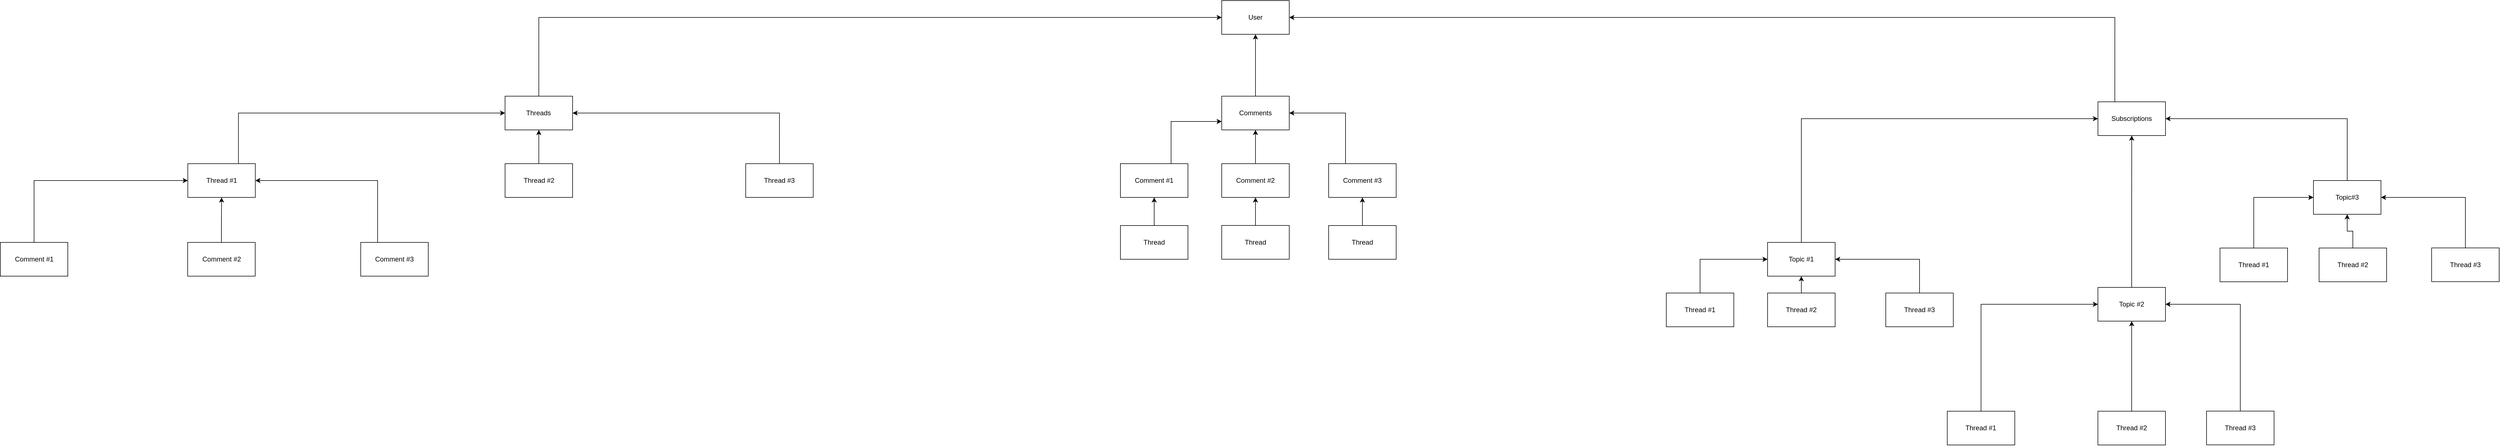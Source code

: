 <mxfile version="10.7.7" type="github"><diagram id="CmIw9wCUm-iwvjsszLo_" name="Page-1"><mxGraphModel dx="3630" dy="1713" grid="1" gridSize="10" guides="1" tooltips="1" connect="1" arrows="1" fold="1" page="1" pageScale="1" pageWidth="850" pageHeight="1100" math="0" shadow="0"><root><mxCell id="0"/><mxCell id="1" parent="0"/><mxCell id="sLZJoQx7Fa9t3pe6ELCv-2" value="User" style="rounded=0;whiteSpace=wrap;html=1;" vertex="1" parent="1"><mxGeometry x="350" y="-230" width="120" height="60" as="geometry"/></mxCell><mxCell id="sLZJoQx7Fa9t3pe6ELCv-30" style="edgeStyle=orthogonalEdgeStyle;rounded=0;orthogonalLoop=1;jettySize=auto;html=1;exitX=0.25;exitY=0;exitDx=0;exitDy=0;entryX=1;entryY=0.5;entryDx=0;entryDy=0;" edge="1" parent="1" source="sLZJoQx7Fa9t3pe6ELCv-3" target="sLZJoQx7Fa9t3pe6ELCv-2"><mxGeometry relative="1" as="geometry"/></mxCell><mxCell id="sLZJoQx7Fa9t3pe6ELCv-3" value="Subscriptions" style="rounded=0;whiteSpace=wrap;html=1;" vertex="1" parent="1"><mxGeometry x="1907.059" y="-50" width="120" height="60" as="geometry"/></mxCell><mxCell id="sLZJoQx7Fa9t3pe6ELCv-26" style="edgeStyle=orthogonalEdgeStyle;rounded=0;orthogonalLoop=1;jettySize=auto;html=1;exitX=0.5;exitY=0;exitDx=0;exitDy=0;entryX=0;entryY=0.5;entryDx=0;entryDy=0;" edge="1" parent="1" source="sLZJoQx7Fa9t3pe6ELCv-4" target="sLZJoQx7Fa9t3pe6ELCv-3"><mxGeometry relative="1" as="geometry"/></mxCell><mxCell id="sLZJoQx7Fa9t3pe6ELCv-4" value="Topic #1" style="rounded=0;whiteSpace=wrap;html=1;" vertex="1" parent="1"><mxGeometry x="1320" y="200" width="120" height="60" as="geometry"/></mxCell><mxCell id="sLZJoQx7Fa9t3pe6ELCv-28" style="edgeStyle=orthogonalEdgeStyle;rounded=0;orthogonalLoop=1;jettySize=auto;html=1;exitX=0.5;exitY=0;exitDx=0;exitDy=0;entryX=0.5;entryY=1;entryDx=0;entryDy=0;" edge="1" parent="1" source="sLZJoQx7Fa9t3pe6ELCv-5" target="sLZJoQx7Fa9t3pe6ELCv-3"><mxGeometry relative="1" as="geometry"/></mxCell><mxCell id="sLZJoQx7Fa9t3pe6ELCv-5" value="Topic #2" style="rounded=0;whiteSpace=wrap;html=1;" vertex="1" parent="1"><mxGeometry x="1907" y="280" width="120" height="60" as="geometry"/></mxCell><mxCell id="sLZJoQx7Fa9t3pe6ELCv-27" style="edgeStyle=orthogonalEdgeStyle;rounded=0;orthogonalLoop=1;jettySize=auto;html=1;exitX=0.5;exitY=0;exitDx=0;exitDy=0;entryX=1;entryY=0.5;entryDx=0;entryDy=0;" edge="1" parent="1" source="sLZJoQx7Fa9t3pe6ELCv-6" target="sLZJoQx7Fa9t3pe6ELCv-3"><mxGeometry relative="1" as="geometry"/></mxCell><mxCell id="sLZJoQx7Fa9t3pe6ELCv-6" value="Topic#3" style="rounded=0;whiteSpace=wrap;html=1;" vertex="1" parent="1"><mxGeometry x="2290" y="90" width="120" height="60" as="geometry"/></mxCell><mxCell id="sLZJoQx7Fa9t3pe6ELCv-29" style="edgeStyle=orthogonalEdgeStyle;rounded=0;orthogonalLoop=1;jettySize=auto;html=1;exitX=0.5;exitY=0;exitDx=0;exitDy=0;entryX=0.5;entryY=1;entryDx=0;entryDy=0;" edge="1" parent="1" source="sLZJoQx7Fa9t3pe6ELCv-8" target="sLZJoQx7Fa9t3pe6ELCv-2"><mxGeometry relative="1" as="geometry"/></mxCell><mxCell id="sLZJoQx7Fa9t3pe6ELCv-8" value="Comments&lt;br&gt;" style="rounded=0;whiteSpace=wrap;html=1;" vertex="1" parent="1"><mxGeometry x="350" y="-60" width="120" height="60" as="geometry"/></mxCell><mxCell id="sLZJoQx7Fa9t3pe6ELCv-31" style="edgeStyle=orthogonalEdgeStyle;rounded=0;orthogonalLoop=1;jettySize=auto;html=1;exitX=0.5;exitY=0;exitDx=0;exitDy=0;entryX=0;entryY=0.5;entryDx=0;entryDy=0;" edge="1" parent="1" source="sLZJoQx7Fa9t3pe6ELCv-9" target="sLZJoQx7Fa9t3pe6ELCv-2"><mxGeometry relative="1" as="geometry"/></mxCell><mxCell id="sLZJoQx7Fa9t3pe6ELCv-9" value="Threads&lt;br&gt;" style="rounded=0;whiteSpace=wrap;html=1;" vertex="1" parent="1"><mxGeometry x="-923.529" y="-60" width="120" height="60" as="geometry"/></mxCell><mxCell id="sLZJoQx7Fa9t3pe6ELCv-23" style="edgeStyle=orthogonalEdgeStyle;rounded=0;orthogonalLoop=1;jettySize=auto;html=1;exitX=0.5;exitY=0;exitDx=0;exitDy=0;entryX=0.5;entryY=1;entryDx=0;entryDy=0;" edge="1" parent="1" source="sLZJoQx7Fa9t3pe6ELCv-10" target="sLZJoQx7Fa9t3pe6ELCv-11"><mxGeometry relative="1" as="geometry"/></mxCell><mxCell id="sLZJoQx7Fa9t3pe6ELCv-10" value="Thread" style="rounded=0;whiteSpace=wrap;html=1;" vertex="1" parent="1"><mxGeometry x="170" y="170" width="120" height="60" as="geometry"/></mxCell><mxCell id="sLZJoQx7Fa9t3pe6ELCv-20" style="edgeStyle=orthogonalEdgeStyle;rounded=0;orthogonalLoop=1;jettySize=auto;html=1;exitX=0.75;exitY=0;exitDx=0;exitDy=0;entryX=0;entryY=0.75;entryDx=0;entryDy=0;" edge="1" parent="1" source="sLZJoQx7Fa9t3pe6ELCv-11" target="sLZJoQx7Fa9t3pe6ELCv-8"><mxGeometry relative="1" as="geometry"/></mxCell><mxCell id="sLZJoQx7Fa9t3pe6ELCv-11" value="Comment #1" style="rounded=0;whiteSpace=wrap;html=1;" vertex="1" parent="1"><mxGeometry x="170" y="60" width="120" height="60" as="geometry"/></mxCell><mxCell id="sLZJoQx7Fa9t3pe6ELCv-21" style="edgeStyle=orthogonalEdgeStyle;rounded=0;orthogonalLoop=1;jettySize=auto;html=1;exitX=0.25;exitY=0;exitDx=0;exitDy=0;entryX=1;entryY=0.5;entryDx=0;entryDy=0;" edge="1" parent="1" source="sLZJoQx7Fa9t3pe6ELCv-12" target="sLZJoQx7Fa9t3pe6ELCv-8"><mxGeometry relative="1" as="geometry"/></mxCell><mxCell id="sLZJoQx7Fa9t3pe6ELCv-12" value="Comment #3" style="rounded=0;whiteSpace=wrap;html=1;" vertex="1" parent="1"><mxGeometry x="540" y="60" width="120" height="60" as="geometry"/></mxCell><mxCell id="sLZJoQx7Fa9t3pe6ELCv-22" style="edgeStyle=orthogonalEdgeStyle;rounded=0;orthogonalLoop=1;jettySize=auto;html=1;exitX=0.5;exitY=0;exitDx=0;exitDy=0;entryX=0.5;entryY=1;entryDx=0;entryDy=0;" edge="1" parent="1" source="sLZJoQx7Fa9t3pe6ELCv-14" target="sLZJoQx7Fa9t3pe6ELCv-8"><mxGeometry relative="1" as="geometry"/></mxCell><mxCell id="sLZJoQx7Fa9t3pe6ELCv-14" value="Comment #2" style="rounded=0;whiteSpace=wrap;html=1;" vertex="1" parent="1"><mxGeometry x="350" y="60" width="120" height="60" as="geometry"/></mxCell><mxCell id="sLZJoQx7Fa9t3pe6ELCv-19" style="edgeStyle=orthogonalEdgeStyle;rounded=0;orthogonalLoop=1;jettySize=auto;html=1;exitX=0.5;exitY=0;exitDx=0;exitDy=0;entryX=0.5;entryY=1;entryDx=0;entryDy=0;" edge="1" parent="1" source="sLZJoQx7Fa9t3pe6ELCv-15" target="sLZJoQx7Fa9t3pe6ELCv-14"><mxGeometry relative="1" as="geometry"/></mxCell><mxCell id="sLZJoQx7Fa9t3pe6ELCv-15" value="Thread&lt;br&gt;" style="rounded=0;whiteSpace=wrap;html=1;" vertex="1" parent="1"><mxGeometry x="350" y="169.882" width="120" height="60" as="geometry"/></mxCell><mxCell id="sLZJoQx7Fa9t3pe6ELCv-25" style="edgeStyle=orthogonalEdgeStyle;rounded=0;orthogonalLoop=1;jettySize=auto;html=1;exitX=0.5;exitY=0;exitDx=0;exitDy=0;entryX=0.5;entryY=1;entryDx=0;entryDy=0;" edge="1" parent="1" source="sLZJoQx7Fa9t3pe6ELCv-24" target="sLZJoQx7Fa9t3pe6ELCv-12"><mxGeometry relative="1" as="geometry"/></mxCell><mxCell id="sLZJoQx7Fa9t3pe6ELCv-24" value="Thread&lt;br&gt;" style="rounded=0;whiteSpace=wrap;html=1;" vertex="1" parent="1"><mxGeometry x="540" y="170" width="120" height="60" as="geometry"/></mxCell><mxCell id="sLZJoQx7Fa9t3pe6ELCv-35" style="edgeStyle=orthogonalEdgeStyle;rounded=0;orthogonalLoop=1;jettySize=auto;html=1;exitX=0.75;exitY=0;exitDx=0;exitDy=0;entryX=0;entryY=0.5;entryDx=0;entryDy=0;" edge="1" parent="1" source="sLZJoQx7Fa9t3pe6ELCv-32" target="sLZJoQx7Fa9t3pe6ELCv-9"><mxGeometry relative="1" as="geometry"/></mxCell><mxCell id="sLZJoQx7Fa9t3pe6ELCv-32" value="Thread #1&lt;br&gt;" style="rounded=0;whiteSpace=wrap;html=1;" vertex="1" parent="1"><mxGeometry x="-1487.265" y="60" width="120" height="60" as="geometry"/></mxCell><mxCell id="sLZJoQx7Fa9t3pe6ELCv-36" style="edgeStyle=orthogonalEdgeStyle;rounded=0;orthogonalLoop=1;jettySize=auto;html=1;exitX=0.5;exitY=0;exitDx=0;exitDy=0;entryX=0.5;entryY=1;entryDx=0;entryDy=0;" edge="1" parent="1" source="sLZJoQx7Fa9t3pe6ELCv-33" target="sLZJoQx7Fa9t3pe6ELCv-9"><mxGeometry relative="1" as="geometry"/></mxCell><mxCell id="sLZJoQx7Fa9t3pe6ELCv-33" value="Thread #2" style="rounded=0;whiteSpace=wrap;html=1;" vertex="1" parent="1"><mxGeometry x="-923.5" y="60" width="120" height="60" as="geometry"/></mxCell><mxCell id="sLZJoQx7Fa9t3pe6ELCv-37" style="edgeStyle=orthogonalEdgeStyle;rounded=0;orthogonalLoop=1;jettySize=auto;html=1;exitX=0.5;exitY=0;exitDx=0;exitDy=0;entryX=1;entryY=0.5;entryDx=0;entryDy=0;" edge="1" parent="1" source="sLZJoQx7Fa9t3pe6ELCv-34" target="sLZJoQx7Fa9t3pe6ELCv-9"><mxGeometry relative="1" as="geometry"/></mxCell><mxCell id="sLZJoQx7Fa9t3pe6ELCv-34" value="Thread #3" style="rounded=0;whiteSpace=wrap;html=1;" vertex="1" parent="1"><mxGeometry x="-495.882" y="60" width="120" height="60" as="geometry"/></mxCell><mxCell id="sLZJoQx7Fa9t3pe6ELCv-44" style="edgeStyle=orthogonalEdgeStyle;rounded=0;orthogonalLoop=1;jettySize=auto;html=1;exitX=0.5;exitY=0;exitDx=0;exitDy=0;entryX=0;entryY=0.5;entryDx=0;entryDy=0;" edge="1" parent="1" source="sLZJoQx7Fa9t3pe6ELCv-38" target="sLZJoQx7Fa9t3pe6ELCv-32"><mxGeometry relative="1" as="geometry"/></mxCell><mxCell id="sLZJoQx7Fa9t3pe6ELCv-38" value="Comment #1" style="rounded=0;whiteSpace=wrap;html=1;" vertex="1" parent="1"><mxGeometry x="-1820.5" y="200" width="120" height="60" as="geometry"/></mxCell><mxCell id="sLZJoQx7Fa9t3pe6ELCv-41" style="edgeStyle=orthogonalEdgeStyle;rounded=0;orthogonalLoop=1;jettySize=auto;html=1;exitX=0.5;exitY=1;exitDx=0;exitDy=0;" edge="1" parent="1" source="sLZJoQx7Fa9t3pe6ELCv-39"><mxGeometry relative="1" as="geometry"><mxPoint x="-1400" y="250" as="targetPoint"/></mxGeometry></mxCell><mxCell id="sLZJoQx7Fa9t3pe6ELCv-43" style="edgeStyle=orthogonalEdgeStyle;rounded=0;orthogonalLoop=1;jettySize=auto;html=1;exitX=0.5;exitY=0;exitDx=0;exitDy=0;entryX=0.5;entryY=1;entryDx=0;entryDy=0;" edge="1" parent="1" source="sLZJoQx7Fa9t3pe6ELCv-39" target="sLZJoQx7Fa9t3pe6ELCv-32"><mxGeometry relative="1" as="geometry"/></mxCell><mxCell id="sLZJoQx7Fa9t3pe6ELCv-39" value="Comment #2&lt;br&gt;" style="rounded=0;whiteSpace=wrap;html=1;" vertex="1" parent="1"><mxGeometry x="-1487.5" y="200" width="120" height="60" as="geometry"/></mxCell><mxCell id="sLZJoQx7Fa9t3pe6ELCv-42" style="edgeStyle=orthogonalEdgeStyle;rounded=0;orthogonalLoop=1;jettySize=auto;html=1;exitX=0.25;exitY=0;exitDx=0;exitDy=0;entryX=1;entryY=0.5;entryDx=0;entryDy=0;" edge="1" parent="1" source="sLZJoQx7Fa9t3pe6ELCv-40" target="sLZJoQx7Fa9t3pe6ELCv-32"><mxGeometry relative="1" as="geometry"/></mxCell><mxCell id="sLZJoQx7Fa9t3pe6ELCv-40" value="Comment #3&lt;br&gt;" style="rounded=0;whiteSpace=wrap;html=1;" vertex="1" parent="1"><mxGeometry x="-1180" y="200" width="120" height="60" as="geometry"/></mxCell><mxCell id="sLZJoQx7Fa9t3pe6ELCv-57" style="edgeStyle=orthogonalEdgeStyle;rounded=0;orthogonalLoop=1;jettySize=auto;html=1;exitX=0.5;exitY=0;exitDx=0;exitDy=0;entryX=0;entryY=0.5;entryDx=0;entryDy=0;" edge="1" parent="1" source="sLZJoQx7Fa9t3pe6ELCv-45" target="sLZJoQx7Fa9t3pe6ELCv-5"><mxGeometry relative="1" as="geometry"/></mxCell><mxCell id="sLZJoQx7Fa9t3pe6ELCv-45" value="Thread #1&lt;br&gt;" style="rounded=0;whiteSpace=wrap;html=1;" vertex="1" parent="1"><mxGeometry x="1639.294" y="500.147" width="120" height="60" as="geometry"/></mxCell><mxCell id="sLZJoQx7Fa9t3pe6ELCv-53" style="edgeStyle=orthogonalEdgeStyle;rounded=0;orthogonalLoop=1;jettySize=auto;html=1;exitX=0.5;exitY=0;exitDx=0;exitDy=0;" edge="1" parent="1" source="sLZJoQx7Fa9t3pe6ELCv-46" target="sLZJoQx7Fa9t3pe6ELCv-4"><mxGeometry relative="1" as="geometry"/></mxCell><mxCell id="sLZJoQx7Fa9t3pe6ELCv-46" value="Thread #2&lt;br&gt;" style="rounded=0;whiteSpace=wrap;html=1;" vertex="1" parent="1"><mxGeometry x="1320" y="290" width="120" height="60" as="geometry"/></mxCell><mxCell id="sLZJoQx7Fa9t3pe6ELCv-54" style="edgeStyle=orthogonalEdgeStyle;rounded=0;orthogonalLoop=1;jettySize=auto;html=1;exitX=0.5;exitY=0;exitDx=0;exitDy=0;entryX=1;entryY=0.5;entryDx=0;entryDy=0;" edge="1" parent="1" source="sLZJoQx7Fa9t3pe6ELCv-47" target="sLZJoQx7Fa9t3pe6ELCv-4"><mxGeometry relative="1" as="geometry"/></mxCell><mxCell id="sLZJoQx7Fa9t3pe6ELCv-47" value="Thread #3&lt;br&gt;" style="rounded=0;whiteSpace=wrap;html=1;" vertex="1" parent="1"><mxGeometry x="1530" y="290" width="120" height="60" as="geometry"/></mxCell><mxCell id="sLZJoQx7Fa9t3pe6ELCv-52" style="edgeStyle=orthogonalEdgeStyle;rounded=0;orthogonalLoop=1;jettySize=auto;html=1;exitX=0.5;exitY=0;exitDx=0;exitDy=0;entryX=0;entryY=0.5;entryDx=0;entryDy=0;" edge="1" parent="1" source="sLZJoQx7Fa9t3pe6ELCv-48" target="sLZJoQx7Fa9t3pe6ELCv-4"><mxGeometry relative="1" as="geometry"/></mxCell><mxCell id="sLZJoQx7Fa9t3pe6ELCv-48" value="Thread #1" style="rounded=0;whiteSpace=wrap;html=1;" vertex="1" parent="1"><mxGeometry x="1140" y="290" width="120" height="60" as="geometry"/></mxCell><mxCell id="sLZJoQx7Fa9t3pe6ELCv-56" style="edgeStyle=orthogonalEdgeStyle;rounded=0;orthogonalLoop=1;jettySize=auto;html=1;exitX=0.5;exitY=0;exitDx=0;exitDy=0;entryX=0.5;entryY=1;entryDx=0;entryDy=0;" edge="1" parent="1" source="sLZJoQx7Fa9t3pe6ELCv-49" target="sLZJoQx7Fa9t3pe6ELCv-5"><mxGeometry relative="1" as="geometry"/></mxCell><mxCell id="sLZJoQx7Fa9t3pe6ELCv-49" value="Thread #2" style="rounded=0;whiteSpace=wrap;html=1;" vertex="1" parent="1"><mxGeometry x="1907" y="500.147" width="120" height="60" as="geometry"/></mxCell><mxCell id="sLZJoQx7Fa9t3pe6ELCv-55" style="edgeStyle=orthogonalEdgeStyle;rounded=0;orthogonalLoop=1;jettySize=auto;html=1;exitX=0.5;exitY=0;exitDx=0;exitDy=0;entryX=1;entryY=0.5;entryDx=0;entryDy=0;" edge="1" parent="1" source="sLZJoQx7Fa9t3pe6ELCv-50" target="sLZJoQx7Fa9t3pe6ELCv-5"><mxGeometry relative="1" as="geometry"/></mxCell><mxCell id="sLZJoQx7Fa9t3pe6ELCv-50" value="Thread #3" style="rounded=0;whiteSpace=wrap;html=1;" vertex="1" parent="1"><mxGeometry x="2100" y="499.941" width="120" height="60" as="geometry"/></mxCell><mxCell id="sLZJoQx7Fa9t3pe6ELCv-62" style="edgeStyle=orthogonalEdgeStyle;rounded=0;orthogonalLoop=1;jettySize=auto;html=1;exitX=0.5;exitY=0;exitDx=0;exitDy=0;entryX=0;entryY=0.5;entryDx=0;entryDy=0;" edge="1" parent="1" source="sLZJoQx7Fa9t3pe6ELCv-58" target="sLZJoQx7Fa9t3pe6ELCv-6"><mxGeometry relative="1" as="geometry"/></mxCell><mxCell id="sLZJoQx7Fa9t3pe6ELCv-58" value="Thread #1" style="rounded=0;whiteSpace=wrap;html=1;" vertex="1" parent="1"><mxGeometry x="2123.941" y="210" width="120" height="60" as="geometry"/></mxCell><mxCell id="sLZJoQx7Fa9t3pe6ELCv-63" style="edgeStyle=orthogonalEdgeStyle;rounded=0;orthogonalLoop=1;jettySize=auto;html=1;exitX=0.5;exitY=0;exitDx=0;exitDy=0;entryX=0.5;entryY=1;entryDx=0;entryDy=0;" edge="1" parent="1" source="sLZJoQx7Fa9t3pe6ELCv-59" target="sLZJoQx7Fa9t3pe6ELCv-6"><mxGeometry relative="1" as="geometry"/></mxCell><mxCell id="sLZJoQx7Fa9t3pe6ELCv-59" value="Thread #2" style="rounded=0;whiteSpace=wrap;html=1;" vertex="1" parent="1"><mxGeometry x="2300" y="209.971" width="120" height="60" as="geometry"/></mxCell><mxCell id="sLZJoQx7Fa9t3pe6ELCv-64" style="edgeStyle=orthogonalEdgeStyle;rounded=0;orthogonalLoop=1;jettySize=auto;html=1;exitX=0.5;exitY=0;exitDx=0;exitDy=0;entryX=1;entryY=0.5;entryDx=0;entryDy=0;" edge="1" parent="1" source="sLZJoQx7Fa9t3pe6ELCv-60" target="sLZJoQx7Fa9t3pe6ELCv-6"><mxGeometry relative="1" as="geometry"/></mxCell><mxCell id="sLZJoQx7Fa9t3pe6ELCv-60" value="Thread #3" style="rounded=0;whiteSpace=wrap;html=1;" vertex="1" parent="1"><mxGeometry x="2500" y="209.794" width="120" height="60" as="geometry"/></mxCell></root></mxGraphModel></diagram></mxfile>